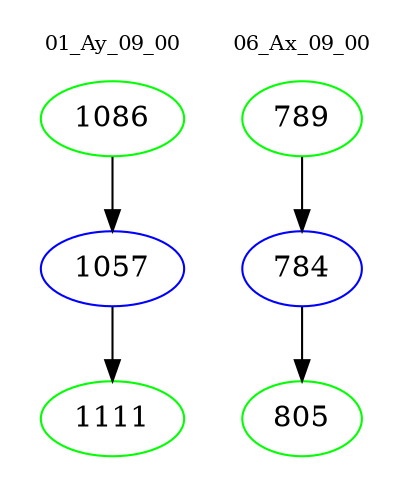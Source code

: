 digraph{
subgraph cluster_0 {
color = white
label = "01_Ay_09_00";
fontsize=10;
T0_1086 [label="1086", color="green"]
T0_1086 -> T0_1057 [color="black"]
T0_1057 [label="1057", color="blue"]
T0_1057 -> T0_1111 [color="black"]
T0_1111 [label="1111", color="green"]
}
subgraph cluster_1 {
color = white
label = "06_Ax_09_00";
fontsize=10;
T1_789 [label="789", color="green"]
T1_789 -> T1_784 [color="black"]
T1_784 [label="784", color="blue"]
T1_784 -> T1_805 [color="black"]
T1_805 [label="805", color="green"]
}
}
